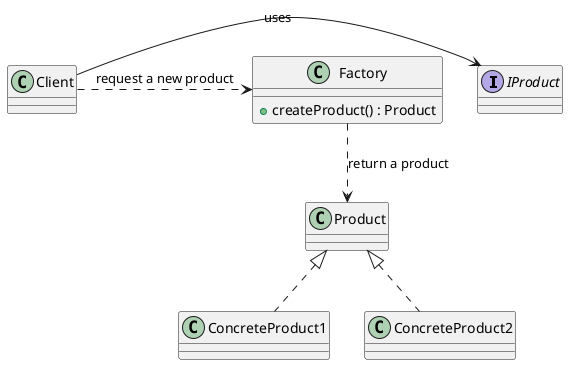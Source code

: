 @startuml
'https://plantuml.com/class-diagram

interface IProduct

Client -> IProduct : uses
Client .> Factory : request a new product
Factory ..> Product : return a product

class ConcreteProduct1 implements Product
class ConcreteProduct2 implements Product

class Factory {
+ createProduct() : Product
}

@enduml